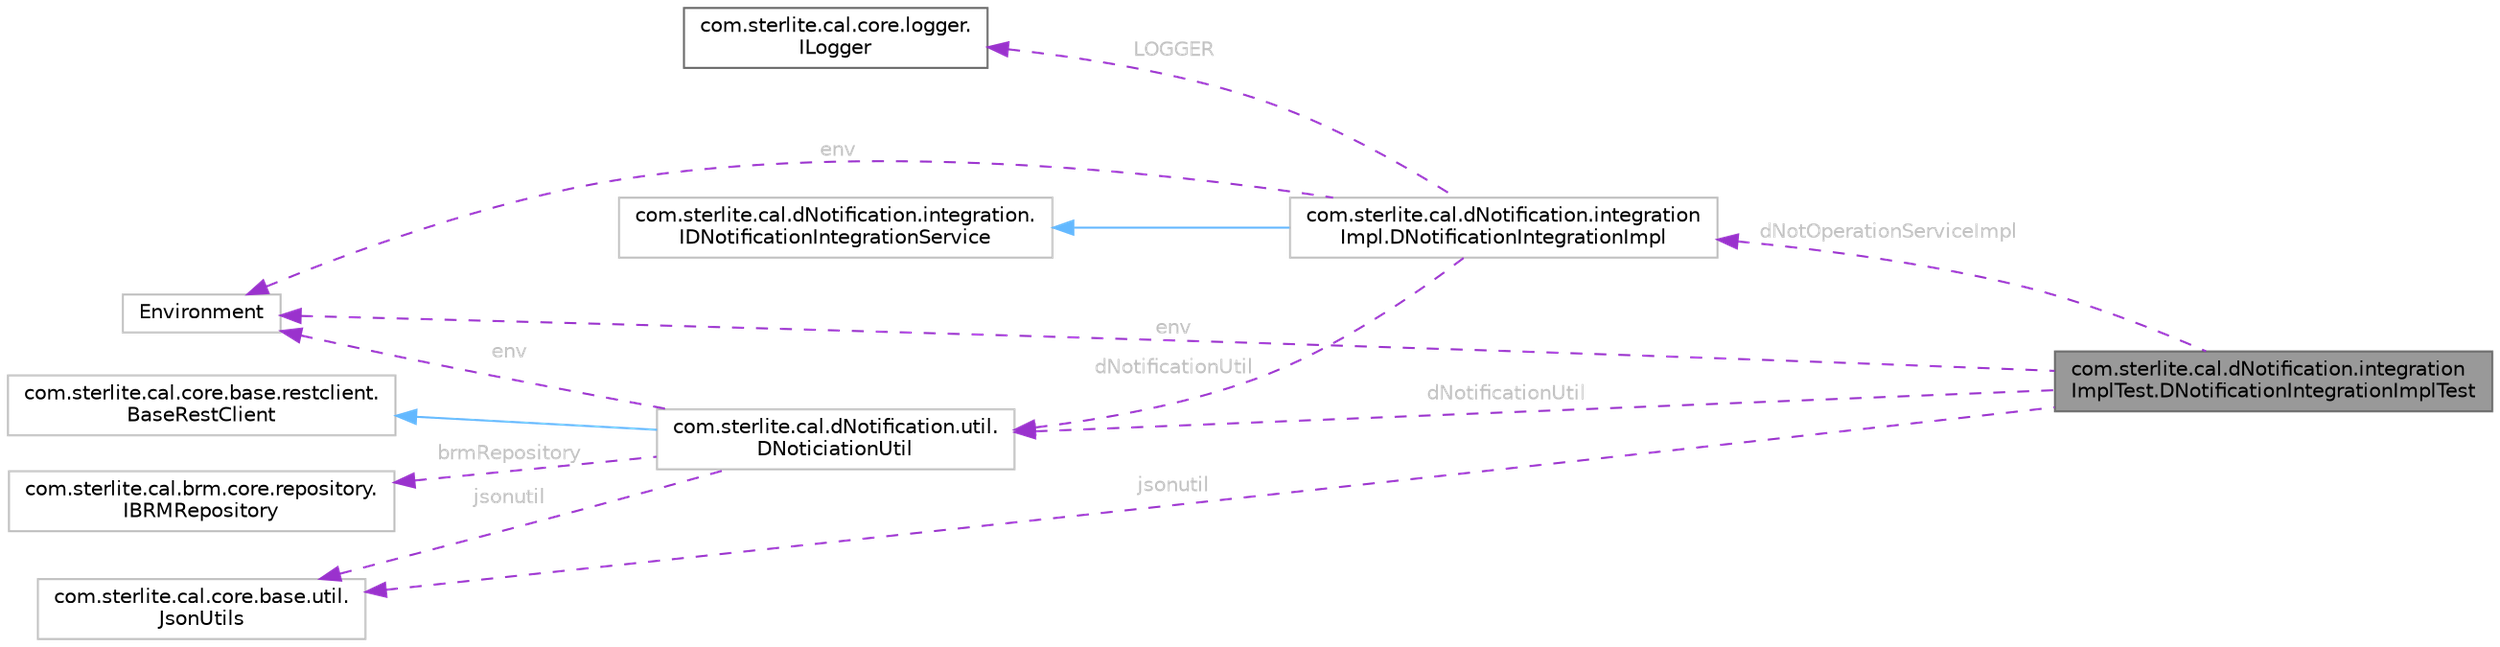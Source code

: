 digraph "com.sterlite.cal.dNotification.integrationImplTest.DNotificationIntegrationImplTest"
{
 // LATEX_PDF_SIZE
  bgcolor="transparent";
  edge [fontname=Helvetica,fontsize=10,labelfontname=Helvetica,labelfontsize=10];
  node [fontname=Helvetica,fontsize=10,shape=box,height=0.2,width=0.4];
  rankdir="LR";
  Node1 [id="Node000001",label="com.sterlite.cal.dNotification.integration\lImplTest.DNotificationIntegrationImplTest",height=0.2,width=0.4,color="gray40", fillcolor="grey60", style="filled", fontcolor="black",tooltip=" "];
  Node2 -> Node1 [id="edge1_Node000001_Node000002",dir="back",color="darkorchid3",style="dashed",tooltip=" ",label=" dNotOperationServiceImpl",fontcolor="grey" ];
  Node2 [id="Node000002",label="com.sterlite.cal.dNotification.integration\lImpl.DNotificationIntegrationImpl",height=0.2,width=0.4,color="grey75", fillcolor="white", style="filled",URL="$classcom_1_1sterlite_1_1cal_1_1d_notification_1_1integration_impl_1_1_d_notification_integration_impl.html",tooltip=" "];
  Node3 -> Node2 [id="edge2_Node000002_Node000003",dir="back",color="steelblue1",style="solid",tooltip=" "];
  Node3 [id="Node000003",label="com.sterlite.cal.dNotification.integration.\lIDNotificationIntegrationService",height=0.2,width=0.4,color="grey75", fillcolor="white", style="filled",URL="$interfacecom_1_1sterlite_1_1cal_1_1d_notification_1_1integration_1_1_i_d_notification_integration_service.html",tooltip=" "];
  Node4 -> Node2 [id="edge3_Node000002_Node000004",dir="back",color="darkorchid3",style="dashed",tooltip=" ",label=" LOGGER",fontcolor="grey" ];
  Node4 [id="Node000004",label="com.sterlite.cal.core.logger.\lILogger",height=0.2,width=0.4,color="gray40", fillcolor="white", style="filled",URL="$interfacecom_1_1sterlite_1_1cal_1_1core_1_1logger_1_1_i_logger.html",tooltip=" "];
  Node5 -> Node2 [id="edge4_Node000002_Node000005",dir="back",color="darkorchid3",style="dashed",tooltip=" ",label=" dNotificationUtil",fontcolor="grey" ];
  Node5 [id="Node000005",label="com.sterlite.cal.dNotification.util.\lDNoticiationUtil",height=0.2,width=0.4,color="grey75", fillcolor="white", style="filled",URL="$classcom_1_1sterlite_1_1cal_1_1d_notification_1_1util_1_1_d_noticiation_util.html",tooltip=" "];
  Node6 -> Node5 [id="edge5_Node000005_Node000006",dir="back",color="steelblue1",style="solid",tooltip=" "];
  Node6 [id="Node000006",label="com.sterlite.cal.core.base.restclient.\lBaseRestClient",height=0.2,width=0.4,color="grey75", fillcolor="white", style="filled",URL="$classcom_1_1sterlite_1_1cal_1_1core_1_1base_1_1restclient_1_1_base_rest_client.html",tooltip=" "];
  Node7 -> Node5 [id="edge6_Node000005_Node000007",dir="back",color="darkorchid3",style="dashed",tooltip=" ",label=" brmRepository",fontcolor="grey" ];
  Node7 [id="Node000007",label="com.sterlite.cal.brm.core.repository.\lIBRMRepository",height=0.2,width=0.4,color="grey75", fillcolor="white", style="filled",URL="$interfacecom_1_1sterlite_1_1cal_1_1brm_1_1core_1_1repository_1_1_i_b_r_m_repository.html",tooltip=" "];
  Node8 -> Node5 [id="edge7_Node000005_Node000008",dir="back",color="darkorchid3",style="dashed",tooltip=" ",label=" env",fontcolor="grey" ];
  Node8 [id="Node000008",label="Environment",height=0.2,width=0.4,color="grey75", fillcolor="white", style="filled",tooltip=" "];
  Node9 -> Node5 [id="edge8_Node000005_Node000009",dir="back",color="darkorchid3",style="dashed",tooltip=" ",label=" jsonutil",fontcolor="grey" ];
  Node9 [id="Node000009",label="com.sterlite.cal.core.base.util.\lJsonUtils",height=0.2,width=0.4,color="grey75", fillcolor="white", style="filled",URL="$classcom_1_1sterlite_1_1cal_1_1core_1_1base_1_1util_1_1_json_utils.html",tooltip=" "];
  Node8 -> Node2 [id="edge9_Node000002_Node000008",dir="back",color="darkorchid3",style="dashed",tooltip=" ",label=" env",fontcolor="grey" ];
  Node9 -> Node1 [id="edge10_Node000001_Node000009",dir="back",color="darkorchid3",style="dashed",tooltip=" ",label=" jsonutil",fontcolor="grey" ];
  Node8 -> Node1 [id="edge11_Node000001_Node000008",dir="back",color="darkorchid3",style="dashed",tooltip=" ",label=" env",fontcolor="grey" ];
  Node5 -> Node1 [id="edge12_Node000001_Node000005",dir="back",color="darkorchid3",style="dashed",tooltip=" ",label=" dNotificationUtil",fontcolor="grey" ];
}
